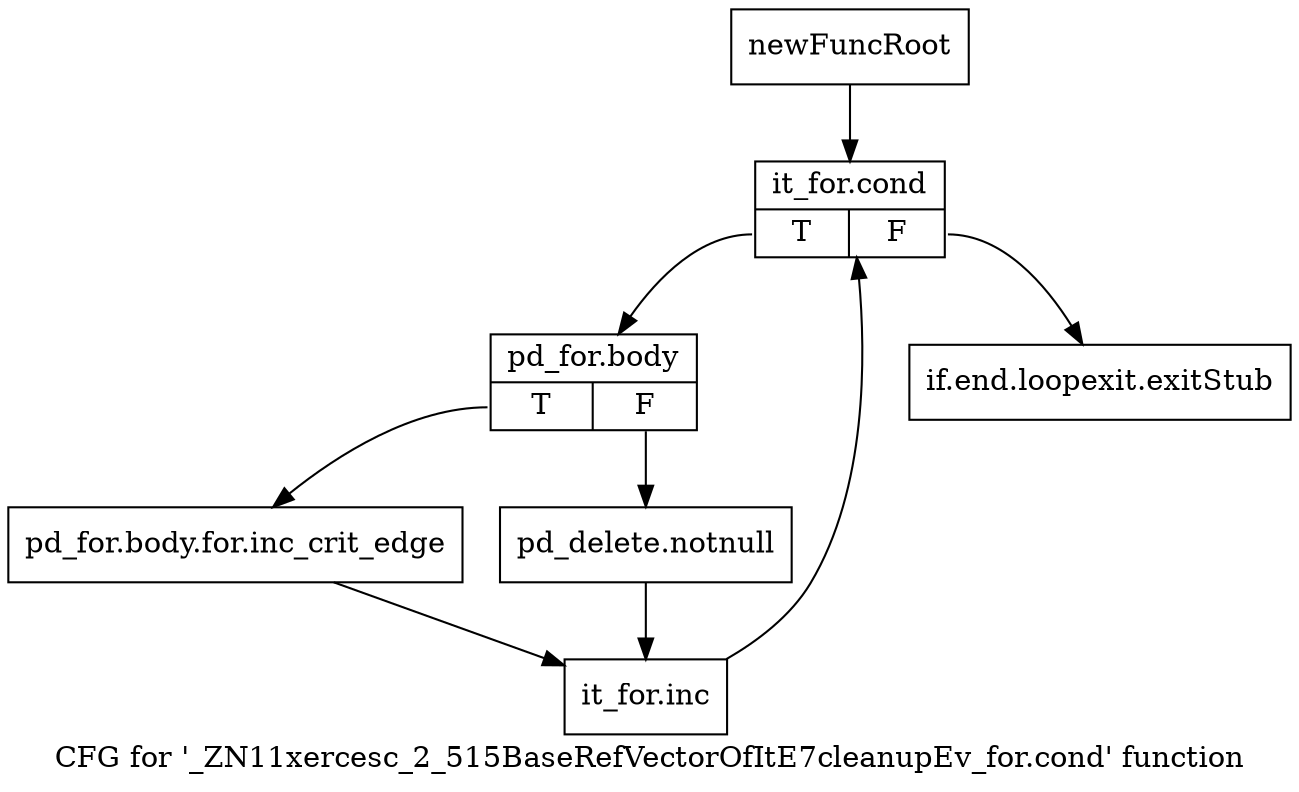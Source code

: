 digraph "CFG for '_ZN11xercesc_2_515BaseRefVectorOfItE7cleanupEv_for.cond' function" {
	label="CFG for '_ZN11xercesc_2_515BaseRefVectorOfItE7cleanupEv_for.cond' function";

	Node0x98972a0 [shape=record,label="{newFuncRoot}"];
	Node0x98972a0 -> Node0x9897340;
	Node0x98972f0 [shape=record,label="{if.end.loopexit.exitStub}"];
	Node0x9897340 [shape=record,label="{it_for.cond|{<s0>T|<s1>F}}"];
	Node0x9897340:s0 -> Node0x9897390;
	Node0x9897340:s1 -> Node0x98972f0;
	Node0x9897390 [shape=record,label="{pd_for.body|{<s0>T|<s1>F}}"];
	Node0x9897390:s0 -> Node0x9897430;
	Node0x9897390:s1 -> Node0x98973e0;
	Node0x98973e0 [shape=record,label="{pd_delete.notnull}"];
	Node0x98973e0 -> Node0x9897480;
	Node0x9897430 [shape=record,label="{pd_for.body.for.inc_crit_edge}"];
	Node0x9897430 -> Node0x9897480;
	Node0x9897480 [shape=record,label="{it_for.inc}"];
	Node0x9897480 -> Node0x9897340;
}
